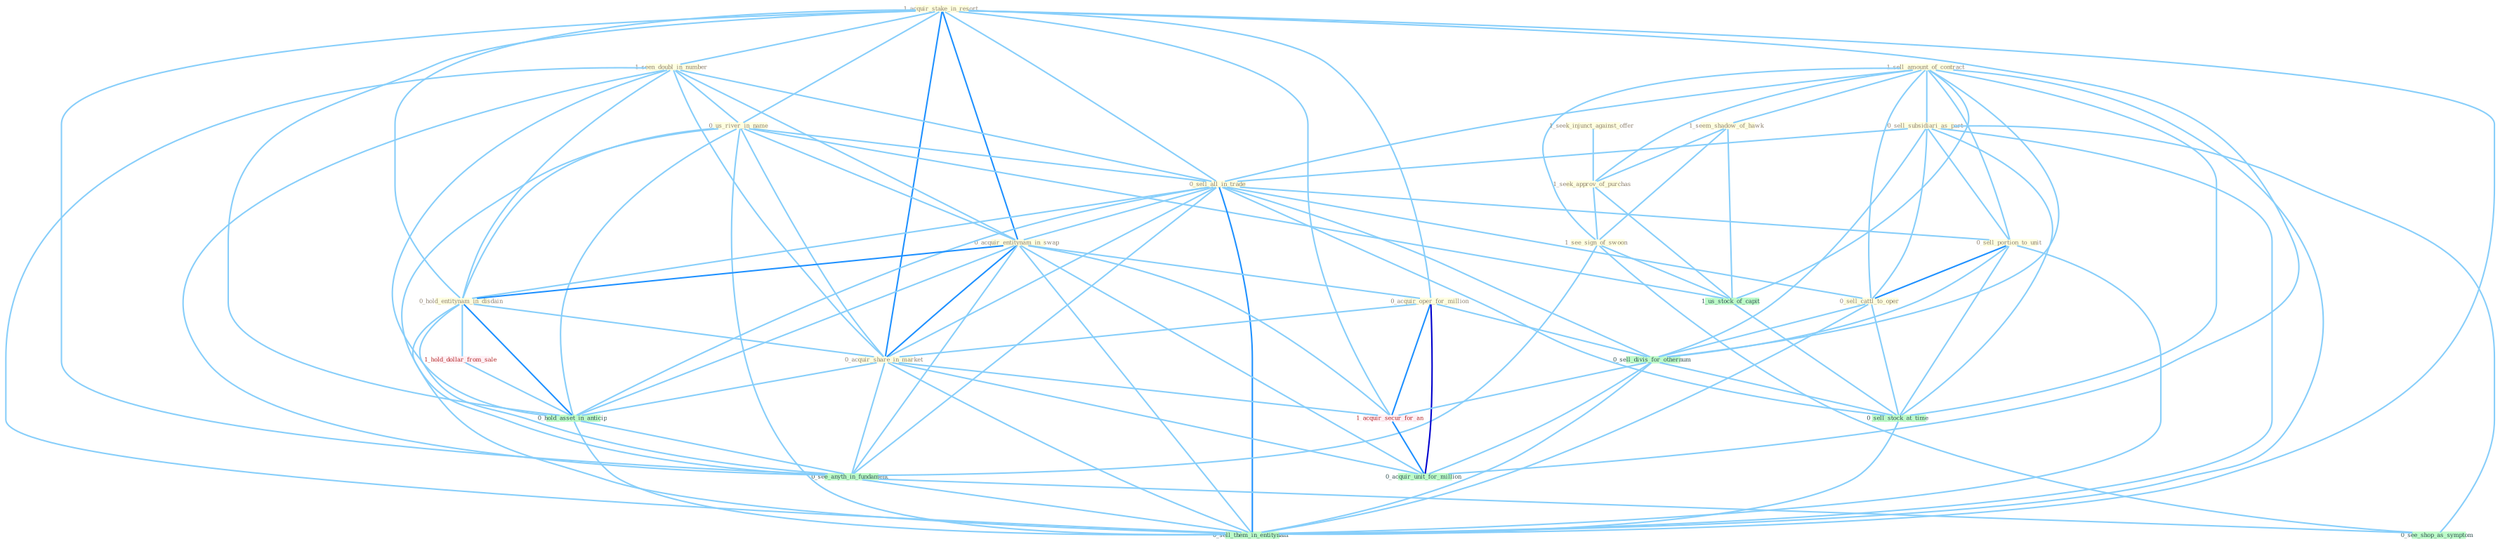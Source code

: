 Graph G{ 
    node
    [shape=polygon,style=filled,width=.5,height=.06,color="#BDFCC9",fixedsize=true,fontsize=4,
    fontcolor="#2f4f4f"];
    {node
    [color="#ffffe0", fontcolor="#8b7d6b"] "1_sell_amount_of_contract " "1_acquir_stake_in_resort " "1_seem_shadow_of_hawk " "1_seen_doubl_in_number " "0_us_river_in_name " "0_sell_subsidiari_as_part " "0_sell_all_in_trade " "0_sell_portion_to_unit " "1_seek_injunct_against_offer " "0_acquir_entitynam_in_swap " "0_sell_cattl_to_oper " "1_seek_approv_of_purchas " "1_see_sign_of_swoon " "0_hold_entitynam_in_disdain " "0_acquir_oper_for_million " "0_acquir_share_in_market "}
{node [color="#fff0f5", fontcolor="#b22222"] "1_acquir_secur_for_an " "1_hold_dollar_from_sale "}
edge [color="#B0E2FF"];

	"1_sell_amount_of_contract " -- "1_seem_shadow_of_hawk " [w="1", color="#87cefa" ];
	"1_sell_amount_of_contract " -- "0_sell_subsidiari_as_part " [w="1", color="#87cefa" ];
	"1_sell_amount_of_contract " -- "0_sell_all_in_trade " [w="1", color="#87cefa" ];
	"1_sell_amount_of_contract " -- "0_sell_portion_to_unit " [w="1", color="#87cefa" ];
	"1_sell_amount_of_contract " -- "0_sell_cattl_to_oper " [w="1", color="#87cefa" ];
	"1_sell_amount_of_contract " -- "1_seek_approv_of_purchas " [w="1", color="#87cefa" ];
	"1_sell_amount_of_contract " -- "1_see_sign_of_swoon " [w="1", color="#87cefa" ];
	"1_sell_amount_of_contract " -- "0_sell_divis_for_othernum " [w="1", color="#87cefa" ];
	"1_sell_amount_of_contract " -- "1_us_stock_of_capit " [w="1", color="#87cefa" ];
	"1_sell_amount_of_contract " -- "0_sell_stock_at_time " [w="1", color="#87cefa" ];
	"1_sell_amount_of_contract " -- "0_sell_them_in_entitynam " [w="1", color="#87cefa" ];
	"1_acquir_stake_in_resort " -- "1_seen_doubl_in_number " [w="1", color="#87cefa" ];
	"1_acquir_stake_in_resort " -- "0_us_river_in_name " [w="1", color="#87cefa" ];
	"1_acquir_stake_in_resort " -- "0_sell_all_in_trade " [w="1", color="#87cefa" ];
	"1_acquir_stake_in_resort " -- "0_acquir_entitynam_in_swap " [w="2", color="#1e90ff" , len=0.8];
	"1_acquir_stake_in_resort " -- "0_hold_entitynam_in_disdain " [w="1", color="#87cefa" ];
	"1_acquir_stake_in_resort " -- "0_acquir_oper_for_million " [w="1", color="#87cefa" ];
	"1_acquir_stake_in_resort " -- "0_acquir_share_in_market " [w="2", color="#1e90ff" , len=0.8];
	"1_acquir_stake_in_resort " -- "1_acquir_secur_for_an " [w="1", color="#87cefa" ];
	"1_acquir_stake_in_resort " -- "0_hold_asset_in_anticip " [w="1", color="#87cefa" ];
	"1_acquir_stake_in_resort " -- "0_see_anyth_in_fundament " [w="1", color="#87cefa" ];
	"1_acquir_stake_in_resort " -- "0_acquir_unit_for_million " [w="1", color="#87cefa" ];
	"1_acquir_stake_in_resort " -- "0_sell_them_in_entitynam " [w="1", color="#87cefa" ];
	"1_seem_shadow_of_hawk " -- "1_seek_approv_of_purchas " [w="1", color="#87cefa" ];
	"1_seem_shadow_of_hawk " -- "1_see_sign_of_swoon " [w="1", color="#87cefa" ];
	"1_seem_shadow_of_hawk " -- "1_us_stock_of_capit " [w="1", color="#87cefa" ];
	"1_seen_doubl_in_number " -- "0_us_river_in_name " [w="1", color="#87cefa" ];
	"1_seen_doubl_in_number " -- "0_sell_all_in_trade " [w="1", color="#87cefa" ];
	"1_seen_doubl_in_number " -- "0_acquir_entitynam_in_swap " [w="1", color="#87cefa" ];
	"1_seen_doubl_in_number " -- "0_hold_entitynam_in_disdain " [w="1", color="#87cefa" ];
	"1_seen_doubl_in_number " -- "0_acquir_share_in_market " [w="1", color="#87cefa" ];
	"1_seen_doubl_in_number " -- "0_hold_asset_in_anticip " [w="1", color="#87cefa" ];
	"1_seen_doubl_in_number " -- "0_see_anyth_in_fundament " [w="1", color="#87cefa" ];
	"1_seen_doubl_in_number " -- "0_sell_them_in_entitynam " [w="1", color="#87cefa" ];
	"0_us_river_in_name " -- "0_sell_all_in_trade " [w="1", color="#87cefa" ];
	"0_us_river_in_name " -- "0_acquir_entitynam_in_swap " [w="1", color="#87cefa" ];
	"0_us_river_in_name " -- "0_hold_entitynam_in_disdain " [w="1", color="#87cefa" ];
	"0_us_river_in_name " -- "0_acquir_share_in_market " [w="1", color="#87cefa" ];
	"0_us_river_in_name " -- "1_us_stock_of_capit " [w="1", color="#87cefa" ];
	"0_us_river_in_name " -- "0_hold_asset_in_anticip " [w="1", color="#87cefa" ];
	"0_us_river_in_name " -- "0_see_anyth_in_fundament " [w="1", color="#87cefa" ];
	"0_us_river_in_name " -- "0_sell_them_in_entitynam " [w="1", color="#87cefa" ];
	"0_sell_subsidiari_as_part " -- "0_sell_all_in_trade " [w="1", color="#87cefa" ];
	"0_sell_subsidiari_as_part " -- "0_sell_portion_to_unit " [w="1", color="#87cefa" ];
	"0_sell_subsidiari_as_part " -- "0_sell_cattl_to_oper " [w="1", color="#87cefa" ];
	"0_sell_subsidiari_as_part " -- "0_sell_divis_for_othernum " [w="1", color="#87cefa" ];
	"0_sell_subsidiari_as_part " -- "0_sell_stock_at_time " [w="1", color="#87cefa" ];
	"0_sell_subsidiari_as_part " -- "0_see_shop_as_symptom " [w="1", color="#87cefa" ];
	"0_sell_subsidiari_as_part " -- "0_sell_them_in_entitynam " [w="1", color="#87cefa" ];
	"0_sell_all_in_trade " -- "0_sell_portion_to_unit " [w="1", color="#87cefa" ];
	"0_sell_all_in_trade " -- "0_acquir_entitynam_in_swap " [w="1", color="#87cefa" ];
	"0_sell_all_in_trade " -- "0_sell_cattl_to_oper " [w="1", color="#87cefa" ];
	"0_sell_all_in_trade " -- "0_hold_entitynam_in_disdain " [w="1", color="#87cefa" ];
	"0_sell_all_in_trade " -- "0_acquir_share_in_market " [w="1", color="#87cefa" ];
	"0_sell_all_in_trade " -- "0_sell_divis_for_othernum " [w="1", color="#87cefa" ];
	"0_sell_all_in_trade " -- "0_hold_asset_in_anticip " [w="1", color="#87cefa" ];
	"0_sell_all_in_trade " -- "0_sell_stock_at_time " [w="1", color="#87cefa" ];
	"0_sell_all_in_trade " -- "0_see_anyth_in_fundament " [w="1", color="#87cefa" ];
	"0_sell_all_in_trade " -- "0_sell_them_in_entitynam " [w="2", color="#1e90ff" , len=0.8];
	"0_sell_portion_to_unit " -- "0_sell_cattl_to_oper " [w="2", color="#1e90ff" , len=0.8];
	"0_sell_portion_to_unit " -- "0_sell_divis_for_othernum " [w="1", color="#87cefa" ];
	"0_sell_portion_to_unit " -- "0_sell_stock_at_time " [w="1", color="#87cefa" ];
	"0_sell_portion_to_unit " -- "0_sell_them_in_entitynam " [w="1", color="#87cefa" ];
	"1_seek_injunct_against_offer " -- "1_seek_approv_of_purchas " [w="1", color="#87cefa" ];
	"0_acquir_entitynam_in_swap " -- "0_hold_entitynam_in_disdain " [w="2", color="#1e90ff" , len=0.8];
	"0_acquir_entitynam_in_swap " -- "0_acquir_oper_for_million " [w="1", color="#87cefa" ];
	"0_acquir_entitynam_in_swap " -- "0_acquir_share_in_market " [w="2", color="#1e90ff" , len=0.8];
	"0_acquir_entitynam_in_swap " -- "1_acquir_secur_for_an " [w="1", color="#87cefa" ];
	"0_acquir_entitynam_in_swap " -- "0_hold_asset_in_anticip " [w="1", color="#87cefa" ];
	"0_acquir_entitynam_in_swap " -- "0_see_anyth_in_fundament " [w="1", color="#87cefa" ];
	"0_acquir_entitynam_in_swap " -- "0_acquir_unit_for_million " [w="1", color="#87cefa" ];
	"0_acquir_entitynam_in_swap " -- "0_sell_them_in_entitynam " [w="1", color="#87cefa" ];
	"0_sell_cattl_to_oper " -- "0_sell_divis_for_othernum " [w="1", color="#87cefa" ];
	"0_sell_cattl_to_oper " -- "0_sell_stock_at_time " [w="1", color="#87cefa" ];
	"0_sell_cattl_to_oper " -- "0_sell_them_in_entitynam " [w="1", color="#87cefa" ];
	"1_seek_approv_of_purchas " -- "1_see_sign_of_swoon " [w="1", color="#87cefa" ];
	"1_seek_approv_of_purchas " -- "1_us_stock_of_capit " [w="1", color="#87cefa" ];
	"1_see_sign_of_swoon " -- "1_us_stock_of_capit " [w="1", color="#87cefa" ];
	"1_see_sign_of_swoon " -- "0_see_anyth_in_fundament " [w="1", color="#87cefa" ];
	"1_see_sign_of_swoon " -- "0_see_shop_as_symptom " [w="1", color="#87cefa" ];
	"0_hold_entitynam_in_disdain " -- "0_acquir_share_in_market " [w="1", color="#87cefa" ];
	"0_hold_entitynam_in_disdain " -- "1_hold_dollar_from_sale " [w="1", color="#87cefa" ];
	"0_hold_entitynam_in_disdain " -- "0_hold_asset_in_anticip " [w="2", color="#1e90ff" , len=0.8];
	"0_hold_entitynam_in_disdain " -- "0_see_anyth_in_fundament " [w="1", color="#87cefa" ];
	"0_hold_entitynam_in_disdain " -- "0_sell_them_in_entitynam " [w="1", color="#87cefa" ];
	"0_acquir_oper_for_million " -- "0_acquir_share_in_market " [w="1", color="#87cefa" ];
	"0_acquir_oper_for_million " -- "0_sell_divis_for_othernum " [w="1", color="#87cefa" ];
	"0_acquir_oper_for_million " -- "1_acquir_secur_for_an " [w="2", color="#1e90ff" , len=0.8];
	"0_acquir_oper_for_million " -- "0_acquir_unit_for_million " [w="3", color="#0000cd" , len=0.6];
	"0_acquir_share_in_market " -- "1_acquir_secur_for_an " [w="1", color="#87cefa" ];
	"0_acquir_share_in_market " -- "0_hold_asset_in_anticip " [w="1", color="#87cefa" ];
	"0_acquir_share_in_market " -- "0_see_anyth_in_fundament " [w="1", color="#87cefa" ];
	"0_acquir_share_in_market " -- "0_acquir_unit_for_million " [w="1", color="#87cefa" ];
	"0_acquir_share_in_market " -- "0_sell_them_in_entitynam " [w="1", color="#87cefa" ];
	"0_sell_divis_for_othernum " -- "1_acquir_secur_for_an " [w="1", color="#87cefa" ];
	"0_sell_divis_for_othernum " -- "0_sell_stock_at_time " [w="1", color="#87cefa" ];
	"0_sell_divis_for_othernum " -- "0_acquir_unit_for_million " [w="1", color="#87cefa" ];
	"0_sell_divis_for_othernum " -- "0_sell_them_in_entitynam " [w="1", color="#87cefa" ];
	"1_acquir_secur_for_an " -- "0_acquir_unit_for_million " [w="2", color="#1e90ff" , len=0.8];
	"1_us_stock_of_capit " -- "0_sell_stock_at_time " [w="1", color="#87cefa" ];
	"1_hold_dollar_from_sale " -- "0_hold_asset_in_anticip " [w="1", color="#87cefa" ];
	"0_hold_asset_in_anticip " -- "0_see_anyth_in_fundament " [w="1", color="#87cefa" ];
	"0_hold_asset_in_anticip " -- "0_sell_them_in_entitynam " [w="1", color="#87cefa" ];
	"0_sell_stock_at_time " -- "0_sell_them_in_entitynam " [w="1", color="#87cefa" ];
	"0_see_anyth_in_fundament " -- "0_see_shop_as_symptom " [w="1", color="#87cefa" ];
	"0_see_anyth_in_fundament " -- "0_sell_them_in_entitynam " [w="1", color="#87cefa" ];
}